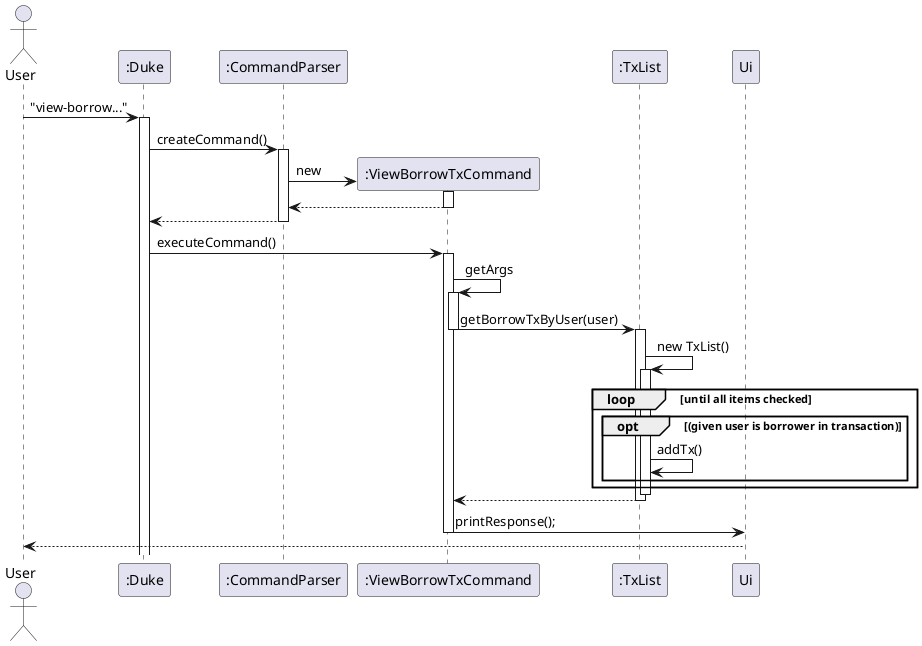@startuml
'https://plantuml.com/sequence-diagram

Actor User
"User" -> ":Duke": "view-borrow..."
activate ":Duke"
":Duke" -> ":CommandParser": createCommand()
activate ":CommandParser"
":CommandParser" -> ":ViewBorrowTxCommand"**: new
activate ":ViewBorrowTxCommand"
return
":CommandParser" --> ":Duke"
deactivate

":Duke" -> ":ViewBorrowTxCommand" : executeCommand()
activate ":ViewBorrowTxCommand"
":ViewBorrowTxCommand" -> ":ViewBorrowTxCommand" : getArgs
activate ":ViewBorrowTxCommand"
":ViewBorrowTxCommand" -> ":TxList" : getBorrowTxByUser(user)
deactivate ":ViewBorrowTxCommand"
activate ":TxList"
":TxList" -> ":TxList" : new TxList()
activate ":TxList"
    loop until all items checked
        opt (given user is borrower in transaction)
            ":TxList" -> ":TxList" : addTx()
        end
    end
deactivate ":TxList"
":TxList" --> ":ViewBorrowTxCommand"
deactivate ":TxList"
":ViewBorrowTxCommand" -> "Ui": printResponse();
deactivate ":ViewBorrowTxCommand"
Ui --> User:


@enduml
